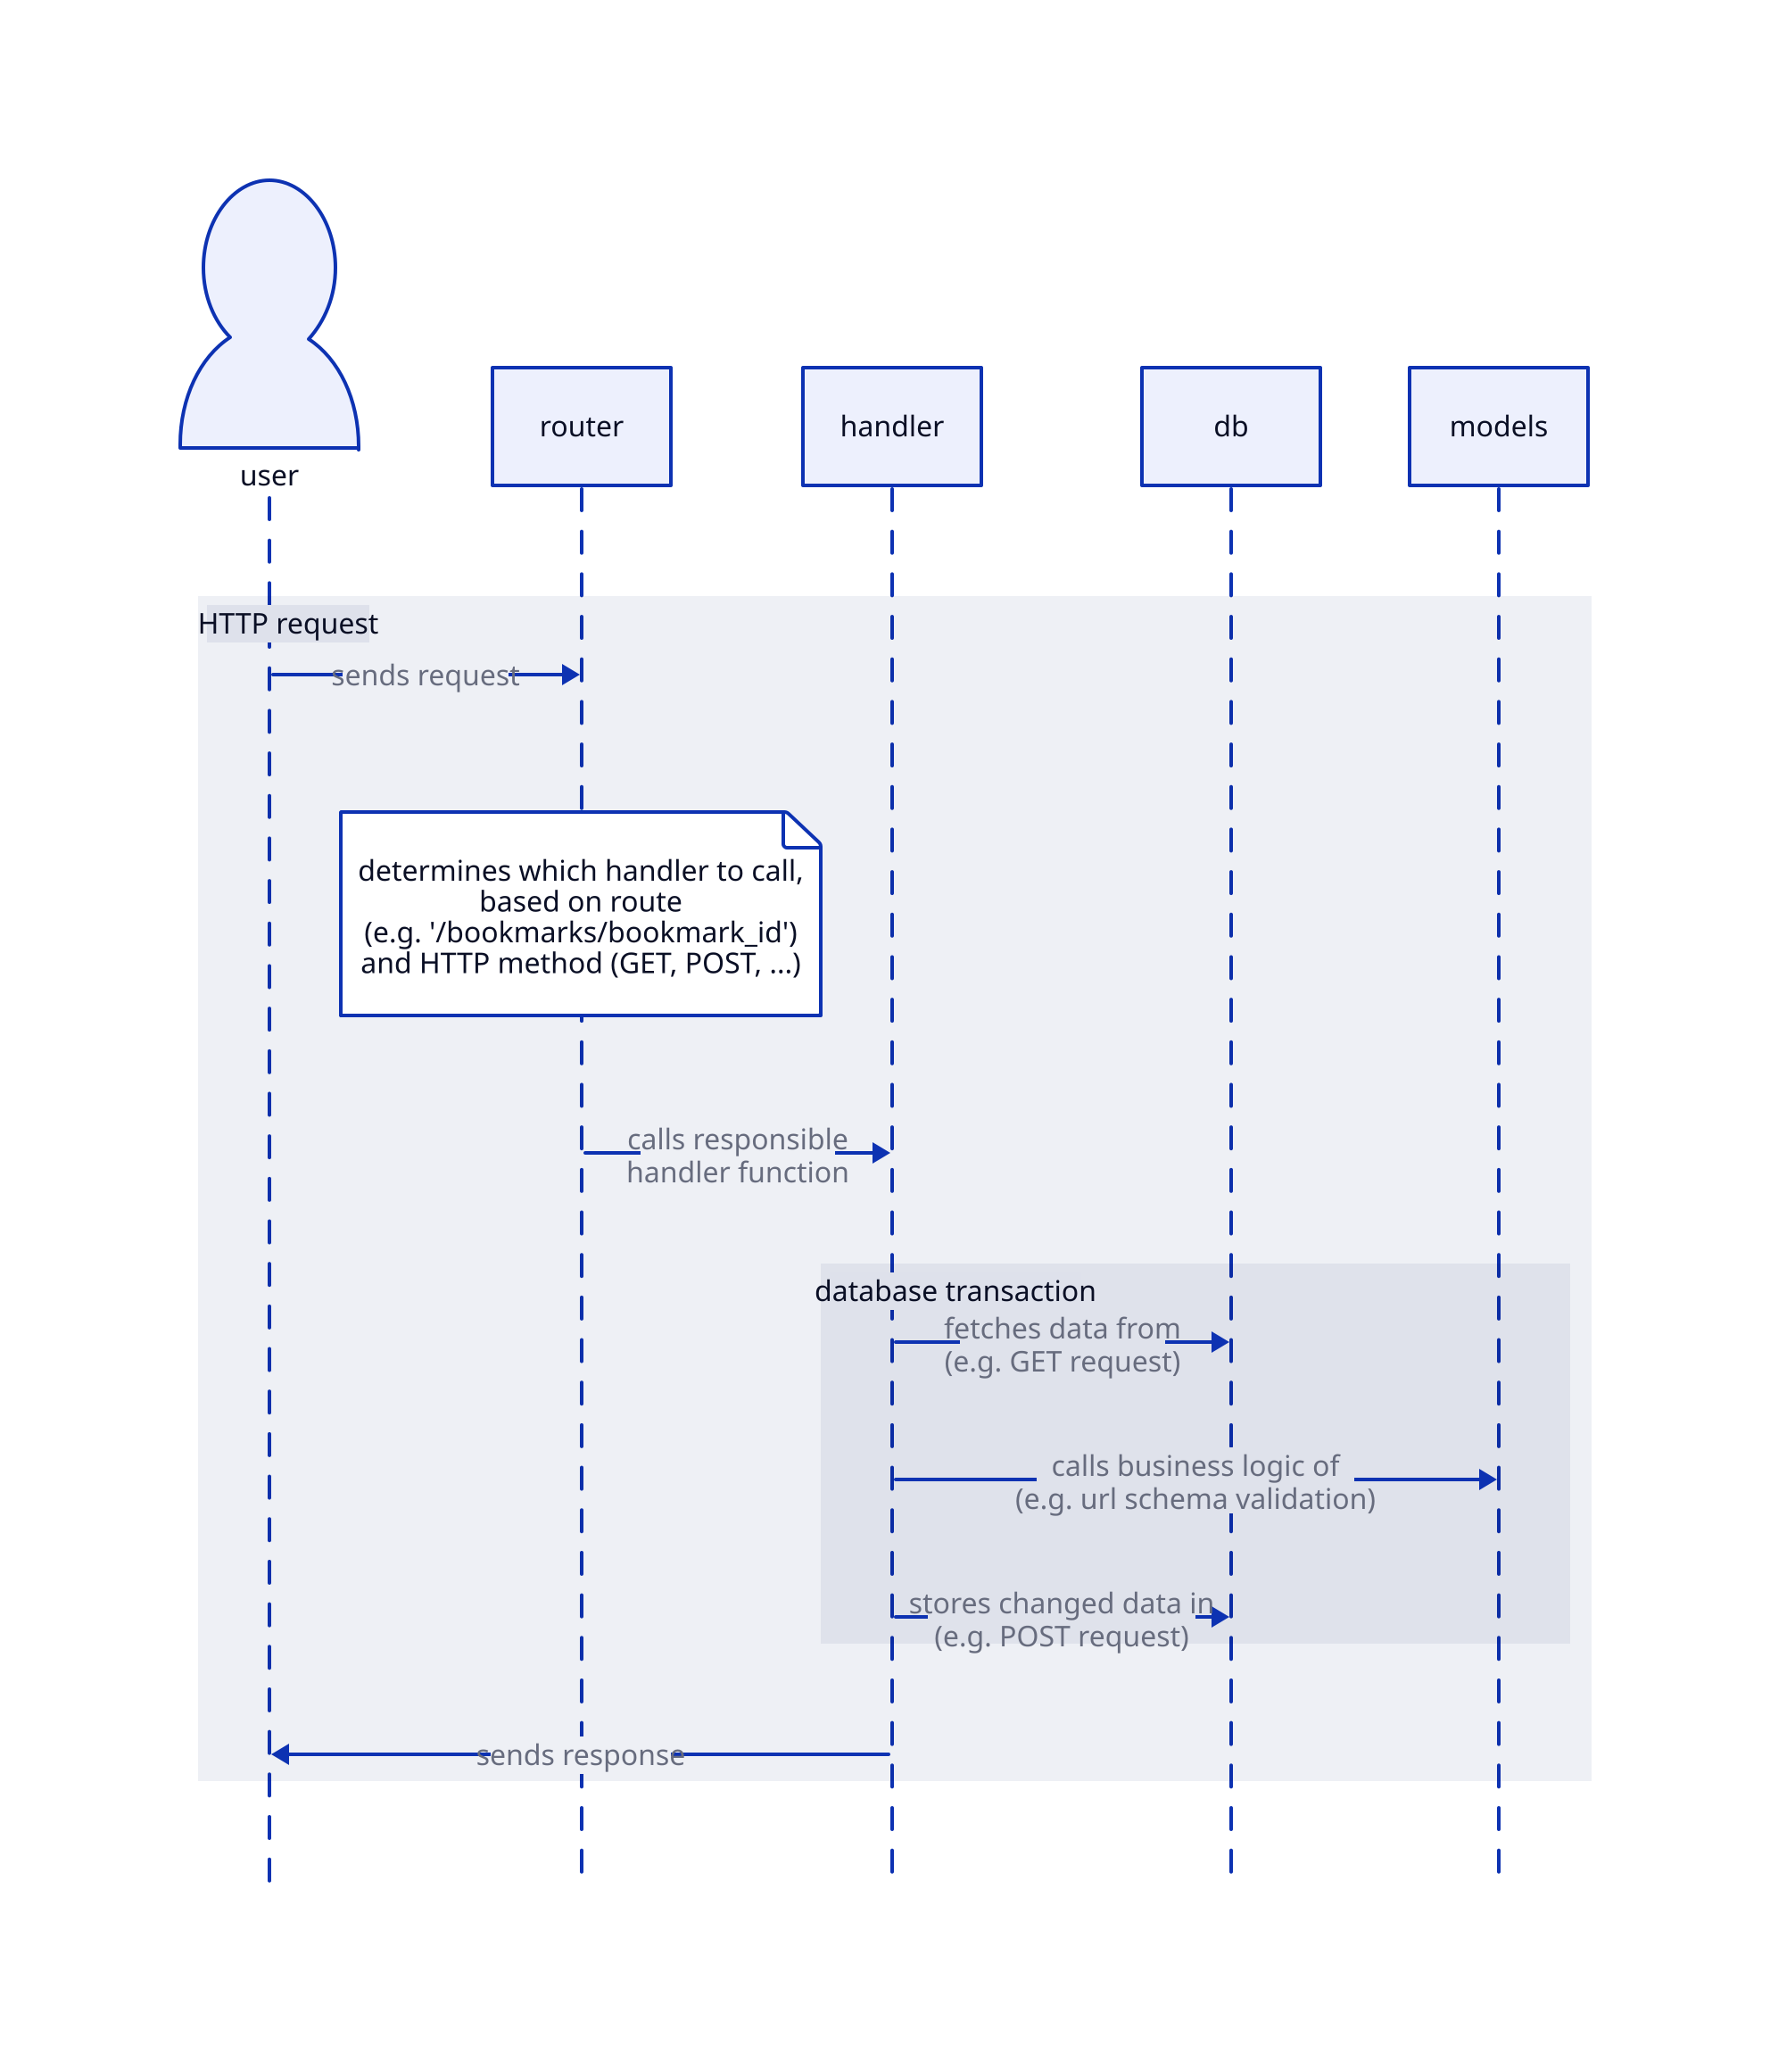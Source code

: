 shape: sequence_diagram

user.shape: person
router
handler
db
models

HTTP request: {
  user -> router: sends request

  router.routing: "determines which handler to call,\nbased on route\n(e.g. '/bookmarks/bookmark_id')\nand HTTP method (GET, POST, ...)"

  router -> handler: "calls responsible\nhandler function"

  database transaction: {
    handler -> db: |md
      fetches data from
      (e.g. GET request)
    |

    handler -> models: |md
      calls business logic of
      (e.g. url schema validation)
    |

    handler -> db: |md
      stores changed data in
      (e.g. POST request)
    |
  }

  handler -> user: sends response
}
